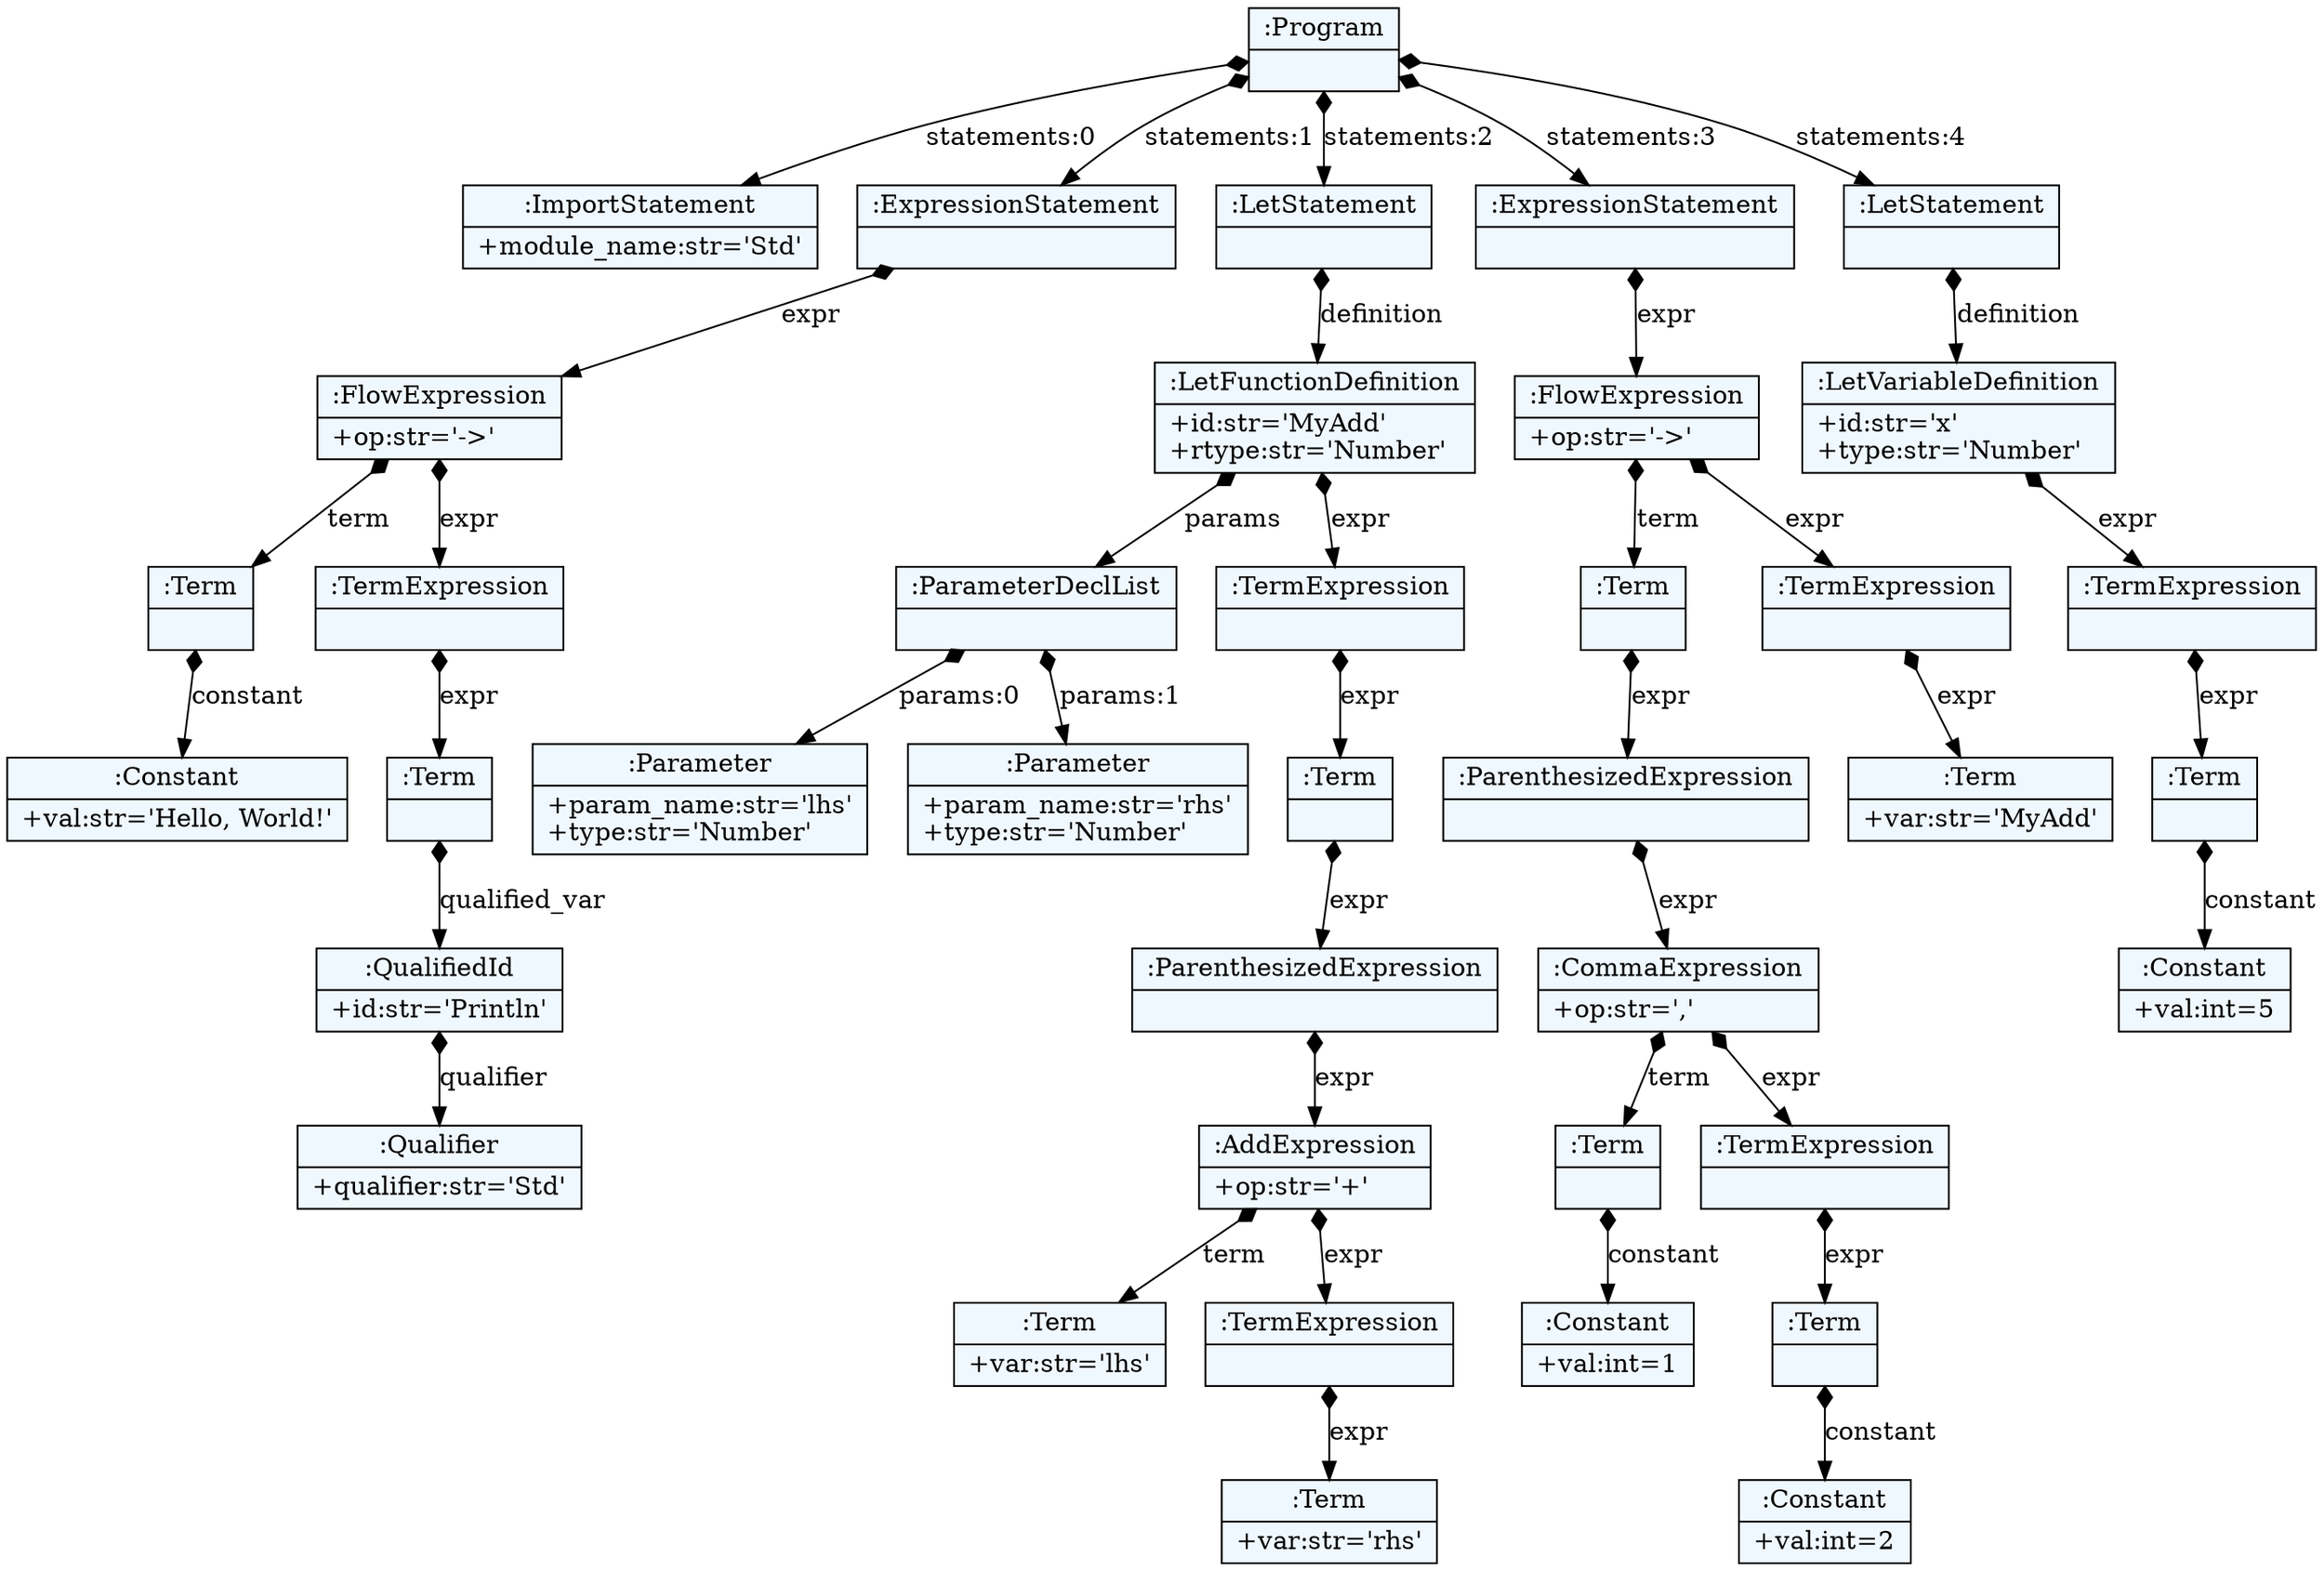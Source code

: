 
    digraph textX {
    fontname = "Bitstream Vera Sans"
    fontsize = 8
    node[
        shape=record,
        style=filled,
        fillcolor=aliceblue
    ]
    nodesep = 0.3
    edge[dir=black,arrowtail=empty]


132124199478000 -> 132124199485296 [label="statements:0" arrowtail=diamond dir=both]
132124199485296[label="{:ImportStatement|+module_name:str='Std'\l}"]
132124199478000 -> 132124199469120 [label="statements:1" arrowtail=diamond dir=both]
132124199469120 -> 132124199483856 [label="expr" arrowtail=diamond dir=both]
132124199483856 -> 132124199484144 [label="term" arrowtail=diamond dir=both]
132124199484144 -> 132124199483904 [label="constant" arrowtail=diamond dir=both]
132124199483904[label="{:Constant|+val:str='Hello, World!'\l}"]
132124199484144[label="{:Term|}"]
132124199483856 -> 132124199473008 [label="expr" arrowtail=diamond dir=both]
132124199473008 -> 132124199485344 [label="expr" arrowtail=diamond dir=both]
132124199485344 -> 132124199482800 [label="qualified_var" arrowtail=diamond dir=both]
132124199482800 -> 132124199482176 [label="qualifier" arrowtail=diamond dir=both]
132124199482176[label="{:Qualifier|+qualifier:str='Std'\l}"]
132124199482800[label="{:QualifiedId|+id:str='Println'\l}"]
132124199485344[label="{:Term|}"]
132124199473008[label="{:TermExpression|}"]
132124199483856[label="{:FlowExpression|+op:str='-\>'\l}"]
132124199469120[label="{:ExpressionStatement|}"]
132124199478000 -> 132124199471040 [label="statements:2" arrowtail=diamond dir=both]
132124199471040 -> 132124199475696 [label="definition" arrowtail=diamond dir=both]
132124199475696 -> 132124199482512 [label="params" arrowtail=diamond dir=both]
132124199482512 -> 132124199481120 [label="params:0" arrowtail=diamond dir=both]
132124199481120[label="{:Parameter|+param_name:str='lhs'\l+type:str='Number'\l}"]
132124199482512 -> 132124199471904 [label="params:1" arrowtail=diamond dir=both]
132124199471904[label="{:Parameter|+param_name:str='rhs'\l+type:str='Number'\l}"]
132124199482512[label="{:ParameterDeclList|}"]
132124199475696 -> 132124199481408 [label="expr" arrowtail=diamond dir=both]
132124199481408 -> 132124199474832 [label="expr" arrowtail=diamond dir=both]
132124199474832 -> 132124199481072 [label="expr" arrowtail=diamond dir=both]
132124199481072 -> 132124199480880 [label="expr" arrowtail=diamond dir=both]
132124199480880 -> 132124199480592 [label="term" arrowtail=diamond dir=both]
132124199480592[label="{:Term|+var:str='lhs'\l}"]
132124199480880 -> 132124199480640 [label="expr" arrowtail=diamond dir=both]
132124199480640 -> 132124199479488 [label="expr" arrowtail=diamond dir=both]
132124199479488[label="{:Term|+var:str='rhs'\l}"]
132124199480640[label="{:TermExpression|}"]
132124199480880[label="{:AddExpression|+op:str='+'\l}"]
132124199481072[label="{:ParenthesizedExpression|}"]
132124199474832[label="{:Term|}"]
132124199481408[label="{:TermExpression|}"]
132124199475696[label="{:LetFunctionDefinition|+id:str='MyAdd'\l+rtype:str='Number'\l}"]
132124199471040[label="{:LetStatement|}"]
132124199478000 -> 132124199485008 [label="statements:3" arrowtail=diamond dir=both]
132124199485008 -> 132124199475936 [label="expr" arrowtail=diamond dir=both]
132124199475936 -> 132124199480256 [label="term" arrowtail=diamond dir=both]
132124199480256 -> 132124199479824 [label="expr" arrowtail=diamond dir=both]
132124199479824 -> 132124199479248 [label="expr" arrowtail=diamond dir=both]
132124199479248 -> 132124199478096 [label="term" arrowtail=diamond dir=both]
132124199478096 -> 132124199477808 [label="constant" arrowtail=diamond dir=both]
132124199477808[label="{:Constant|+val:int=1\l}"]
132124199478096[label="{:Term|}"]
132124199479248 -> 132124199478144 [label="expr" arrowtail=diamond dir=both]
132124199478144 -> 132124199476704 [label="expr" arrowtail=diamond dir=both]
132124199476704 -> 132124199476416 [label="constant" arrowtail=diamond dir=both]
132124199476416[label="{:Constant|+val:int=2\l}"]
132124199476704[label="{:Term|}"]
132124199478144[label="{:TermExpression|}"]
132124199479248[label="{:CommaExpression|+op:str=','\l}"]
132124199479824[label="{:ParenthesizedExpression|}"]
132124199480256[label="{:Term|}"]
132124199475936 -> 132124199480304 [label="expr" arrowtail=diamond dir=both]
132124199480304 -> 132124199478432 [label="expr" arrowtail=diamond dir=both]
132124199478432[label="{:Term|+var:str='MyAdd'\l}"]
132124199480304[label="{:TermExpression|}"]
132124199475936[label="{:FlowExpression|+op:str='-\>'\l}"]
132124199485008[label="{:ExpressionStatement|}"]
132124199478000 -> 132124199473440 [label="statements:4" arrowtail=diamond dir=both]
132124199473440 -> 132124199477040 [label="definition" arrowtail=diamond dir=both]
132124199477040 -> 132124199475648 [label="expr" arrowtail=diamond dir=both]
132124199475648 -> 132124199475024 [label="expr" arrowtail=diamond dir=both]
132124199475024 -> 132124199474208 [label="constant" arrowtail=diamond dir=both]
132124199474208[label="{:Constant|+val:int=5\l}"]
132124199475024[label="{:Term|}"]
132124199475648[label="{:TermExpression|}"]
132124199477040[label="{:LetVariableDefinition|+id:str='x'\l+type:str='Number'\l}"]
132124199473440[label="{:LetStatement|}"]
132124199478000[label="{:Program|}"]

}
